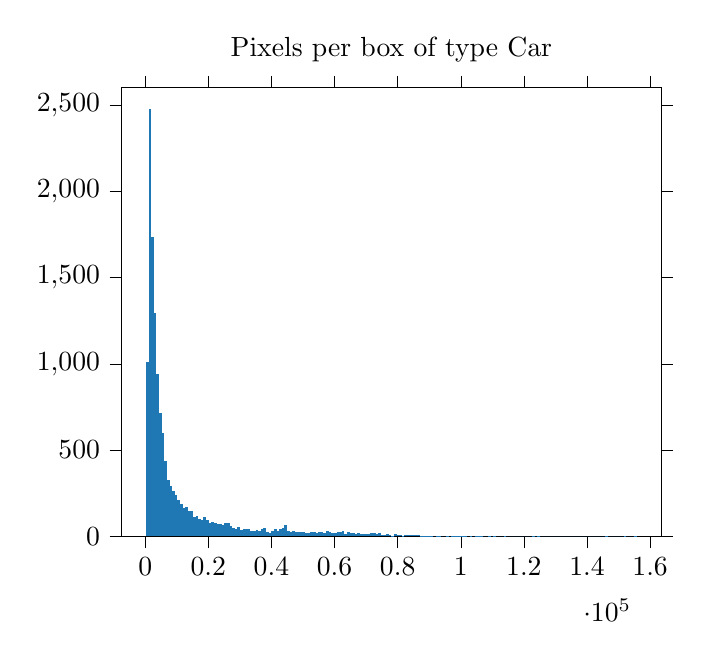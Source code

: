 % This file was created by tikzplotlib v0.8.5.
\begin{tikzpicture}

\definecolor{color0}{rgb}{0.122,0.467,0.706}

\begin{axis}[
tick align=outside,
tick pos=both,
title={Pixels per box of type Car},
x grid style={white!69.02!black},
xmin=-7491.9, xmax=163489.9,
xtick style={color=black},
y grid style={white!69.02!black},
ymin=0, ymax=2600.85,
ytick style={color=black}
]
\draw[fill=color0,draw opacity=0] (axis cs:280,0) rectangle (axis cs:1106.798,1010);
\draw[fill=color0,draw opacity=0] (axis cs:1106.798,0) rectangle (axis cs:1933.596,2477);
\draw[fill=color0,draw opacity=0] (axis cs:1933.596,0) rectangle (axis cs:2760.394,1733);
\draw[fill=color0,draw opacity=0] (axis cs:2760.394,0) rectangle (axis cs:3587.191,1296);
\draw[fill=color0,draw opacity=0] (axis cs:3587.191,0) rectangle (axis cs:4413.989,942);
\draw[fill=color0,draw opacity=0] (axis cs:4413.989,0) rectangle (axis cs:5240.787,715);
\draw[fill=color0,draw opacity=0] (axis cs:5240.787,0) rectangle (axis cs:6067.585,596);
\draw[fill=color0,draw opacity=0] (axis cs:6067.585,0) rectangle (axis cs:6894.383,436);
\draw[fill=color0,draw opacity=0] (axis cs:6894.383,0) rectangle (axis cs:7721.181,325);
\draw[fill=color0,draw opacity=0] (axis cs:7721.181,0) rectangle (axis cs:8547.979,291);
\draw[fill=color0,draw opacity=0] (axis cs:8547.979,0) rectangle (axis cs:9374.777,260);
\draw[fill=color0,draw opacity=0] (axis cs:9374.777,0) rectangle (axis cs:10201.574,238);
\draw[fill=color0,draw opacity=0] (axis cs:10201.574,0) rectangle (axis cs:11028.372,212);
\draw[fill=color0,draw opacity=0] (axis cs:11028.372,0) rectangle (axis cs:11855.17,185);
\draw[fill=color0,draw opacity=0] (axis cs:11855.17,0) rectangle (axis cs:12681.968,165);
\draw[fill=color0,draw opacity=0] (axis cs:12681.968,0) rectangle (axis cs:13508.766,168);
\draw[fill=color0,draw opacity=0] (axis cs:13508.766,0) rectangle (axis cs:14335.564,145);
\draw[fill=color0,draw opacity=0] (axis cs:14335.564,0) rectangle (axis cs:15162.362,148);
\draw[fill=color0,draw opacity=0] (axis cs:15162.362,0) rectangle (axis cs:15989.16,112);
\draw[fill=color0,draw opacity=0] (axis cs:15989.16,0) rectangle (axis cs:16815.957,118);
\draw[fill=color0,draw opacity=0] (axis cs:16815.957,0) rectangle (axis cs:17642.755,102);
\draw[fill=color0,draw opacity=0] (axis cs:17642.755,0) rectangle (axis cs:18469.553,96);
\draw[fill=color0,draw opacity=0] (axis cs:18469.553,0) rectangle (axis cs:19296.351,113);
\draw[fill=color0,draw opacity=0] (axis cs:19296.351,0) rectangle (axis cs:20123.149,95);
\draw[fill=color0,draw opacity=0] (axis cs:20123.149,0) rectangle (axis cs:20949.947,79);
\draw[fill=color0,draw opacity=0] (axis cs:20949.947,0) rectangle (axis cs:21776.745,81);
\draw[fill=color0,draw opacity=0] (axis cs:21776.745,0) rectangle (axis cs:22603.543,79);
\draw[fill=color0,draw opacity=0] (axis cs:22603.543,0) rectangle (axis cs:23430.34,70);
\draw[fill=color0,draw opacity=0] (axis cs:23430.34,0) rectangle (axis cs:24257.138,68);
\draw[fill=color0,draw opacity=0] (axis cs:24257.138,0) rectangle (axis cs:25083.936,67);
\draw[fill=color0,draw opacity=0] (axis cs:25083.936,0) rectangle (axis cs:25910.734,79);
\draw[fill=color0,draw opacity=0] (axis cs:25910.734,0) rectangle (axis cs:26737.532,75);
\draw[fill=color0,draw opacity=0] (axis cs:26737.532,0) rectangle (axis cs:27564.33,58);
\draw[fill=color0,draw opacity=0] (axis cs:27564.33,0) rectangle (axis cs:28391.128,45);
\draw[fill=color0,draw opacity=0] (axis cs:28391.128,0) rectangle (axis cs:29217.926,43);
\draw[fill=color0,draw opacity=0] (axis cs:29217.926,0) rectangle (axis cs:30044.723,52);
\draw[fill=color0,draw opacity=0] (axis cs:30044.723,0) rectangle (axis cs:30871.521,36);
\draw[fill=color0,draw opacity=0] (axis cs:30871.521,0) rectangle (axis cs:31698.319,43);
\draw[fill=color0,draw opacity=0] (axis cs:31698.319,0) rectangle (axis cs:32525.117,42);
\draw[fill=color0,draw opacity=0] (axis cs:32525.117,0) rectangle (axis cs:33351.915,41);
\draw[fill=color0,draw opacity=0] (axis cs:33351.915,0) rectangle (axis cs:34178.713,33);
\draw[fill=color0,draw opacity=0] (axis cs:34178.713,0) rectangle (axis cs:35005.511,28);
\draw[fill=color0,draw opacity=0] (axis cs:35005.511,0) rectangle (axis cs:35832.309,38);
\draw[fill=color0,draw opacity=0] (axis cs:35832.309,0) rectangle (axis cs:36659.106,28);
\draw[fill=color0,draw opacity=0] (axis cs:36659.106,0) rectangle (axis cs:37485.904,41);
\draw[fill=color0,draw opacity=0] (axis cs:37485.904,0) rectangle (axis cs:38312.702,47);
\draw[fill=color0,draw opacity=0] (axis cs:38312.702,0) rectangle (axis cs:39139.5,23);
\draw[fill=color0,draw opacity=0] (axis cs:39139.5,0) rectangle (axis cs:39966.298,21);
\draw[fill=color0,draw opacity=0] (axis cs:39966.298,0) rectangle (axis cs:40793.096,31);
\draw[fill=color0,draw opacity=0] (axis cs:40793.096,0) rectangle (axis cs:41619.894,39);
\draw[fill=color0,draw opacity=0] (axis cs:41619.894,0) rectangle (axis cs:42446.691,30);
\draw[fill=color0,draw opacity=0] (axis cs:42446.691,0) rectangle (axis cs:43273.489,41);
\draw[fill=color0,draw opacity=0] (axis cs:43273.489,0) rectangle (axis cs:44100.287,49);
\draw[fill=color0,draw opacity=0] (axis cs:44100.287,0) rectangle (axis cs:44927.085,63);
\draw[fill=color0,draw opacity=0] (axis cs:44927.085,0) rectangle (axis cs:45753.883,33);
\draw[fill=color0,draw opacity=0] (axis cs:45753.883,0) rectangle (axis cs:46580.681,23);
\draw[fill=color0,draw opacity=0] (axis cs:46580.681,0) rectangle (axis cs:47407.479,31);
\draw[fill=color0,draw opacity=0] (axis cs:47407.479,0) rectangle (axis cs:48234.277,22);
\draw[fill=color0,draw opacity=0] (axis cs:48234.277,0) rectangle (axis cs:49061.074,23);
\draw[fill=color0,draw opacity=0] (axis cs:49061.074,0) rectangle (axis cs:49887.872,25);
\draw[fill=color0,draw opacity=0] (axis cs:49887.872,0) rectangle (axis cs:50714.67,25);
\draw[fill=color0,draw opacity=0] (axis cs:50714.67,0) rectangle (axis cs:51541.468,18);
\draw[fill=color0,draw opacity=0] (axis cs:51541.468,0) rectangle (axis cs:52368.266,19);
\draw[fill=color0,draw opacity=0] (axis cs:52368.266,0) rectangle (axis cs:53195.064,22);
\draw[fill=color0,draw opacity=0] (axis cs:53195.064,0) rectangle (axis cs:54021.862,25);
\draw[fill=color0,draw opacity=0] (axis cs:54021.862,0) rectangle (axis cs:54848.66,21);
\draw[fill=color0,draw opacity=0] (axis cs:54848.66,0) rectangle (axis cs:55675.457,26);
\draw[fill=color0,draw opacity=0] (axis cs:55675.457,0) rectangle (axis cs:56502.255,24);
\draw[fill=color0,draw opacity=0] (axis cs:56502.255,0) rectangle (axis cs:57329.053,19);
\draw[fill=color0,draw opacity=0] (axis cs:57329.053,0) rectangle (axis cs:58155.851,33);
\draw[fill=color0,draw opacity=0] (axis cs:58155.851,0) rectangle (axis cs:58982.649,24);
\draw[fill=color0,draw opacity=0] (axis cs:58982.649,0) rectangle (axis cs:59809.447,21);
\draw[fill=color0,draw opacity=0] (axis cs:59809.447,0) rectangle (axis cs:60636.245,20);
\draw[fill=color0,draw opacity=0] (axis cs:60636.245,0) rectangle (axis cs:61463.043,23);
\draw[fill=color0,draw opacity=0] (axis cs:61463.043,0) rectangle (axis cs:62289.84,26);
\draw[fill=color0,draw opacity=0] (axis cs:62289.84,0) rectangle (axis cs:63116.638,28);
\draw[fill=color0,draw opacity=0] (axis cs:63116.638,0) rectangle (axis cs:63943.436,15);
\draw[fill=color0,draw opacity=0] (axis cs:63943.436,0) rectangle (axis cs:64770.234,22);
\draw[fill=color0,draw opacity=0] (axis cs:64770.234,0) rectangle (axis cs:65597.032,17);
\draw[fill=color0,draw opacity=0] (axis cs:65597.032,0) rectangle (axis cs:66423.83,19);
\draw[fill=color0,draw opacity=0] (axis cs:66423.83,0) rectangle (axis cs:67250.628,14);
\draw[fill=color0,draw opacity=0] (axis cs:67250.628,0) rectangle (axis cs:68077.426,19);
\draw[fill=color0,draw opacity=0] (axis cs:68077.426,0) rectangle (axis cs:68904.223,13);
\draw[fill=color0,draw opacity=0] (axis cs:68904.223,0) rectangle (axis cs:69731.021,13);
\draw[fill=color0,draw opacity=0] (axis cs:69731.021,0) rectangle (axis cs:70557.819,15);
\draw[fill=color0,draw opacity=0] (axis cs:70557.819,0) rectangle (axis cs:71384.617,10);
\draw[fill=color0,draw opacity=0] (axis cs:71384.617,0) rectangle (axis cs:72211.415,17);
\draw[fill=color0,draw opacity=0] (axis cs:72211.415,0) rectangle (axis cs:73038.213,21);
\draw[fill=color0,draw opacity=0] (axis cs:73038.213,0) rectangle (axis cs:73865.011,10);
\draw[fill=color0,draw opacity=0] (axis cs:73865.011,0) rectangle (axis cs:74691.809,17);
\draw[fill=color0,draw opacity=0] (axis cs:74691.809,0) rectangle (axis cs:75518.606,7);
\draw[fill=color0,draw opacity=0] (axis cs:75518.606,0) rectangle (axis cs:76345.404,9);
\draw[fill=color0,draw opacity=0] (axis cs:76345.404,0) rectangle (axis cs:77172.202,12);
\draw[fill=color0,draw opacity=0] (axis cs:77172.202,0) rectangle (axis cs:77999,9);
\draw[fill=color0,draw opacity=0] (axis cs:77999,0) rectangle (axis cs:78825.798,4);
\draw[fill=color0,draw opacity=0] (axis cs:78825.798,0) rectangle (axis cs:79652.596,10);
\draw[fill=color0,draw opacity=0] (axis cs:79652.596,0) rectangle (axis cs:80479.394,6);
\draw[fill=color0,draw opacity=0] (axis cs:80479.394,0) rectangle (axis cs:81306.191,7);
\draw[fill=color0,draw opacity=0] (axis cs:81306.191,0) rectangle (axis cs:82132.989,4);
\draw[fill=color0,draw opacity=0] (axis cs:82132.989,0) rectangle (axis cs:82959.787,7);
\draw[fill=color0,draw opacity=0] (axis cs:82959.787,0) rectangle (axis cs:83786.585,8);
\draw[fill=color0,draw opacity=0] (axis cs:83786.585,0) rectangle (axis cs:84613.383,6);
\draw[fill=color0,draw opacity=0] (axis cs:84613.383,0) rectangle (axis cs:85440.181,5);
\draw[fill=color0,draw opacity=0] (axis cs:85440.181,0) rectangle (axis cs:86266.979,5);
\draw[fill=color0,draw opacity=0] (axis cs:86266.979,0) rectangle (axis cs:87093.777,6);
\draw[fill=color0,draw opacity=0] (axis cs:87093.777,0) rectangle (axis cs:87920.574,1);
\draw[fill=color0,draw opacity=0] (axis cs:87920.574,0) rectangle (axis cs:88747.372,3);
\draw[fill=color0,draw opacity=0] (axis cs:88747.372,0) rectangle (axis cs:89574.17,4);
\draw[fill=color0,draw opacity=0] (axis cs:89574.17,0) rectangle (axis cs:90400.968,2);
\draw[fill=color0,draw opacity=0] (axis cs:90400.968,0) rectangle (axis cs:91227.766,2);
\draw[fill=color0,draw opacity=0] (axis cs:91227.766,0) rectangle (axis cs:92054.564,0);
\draw[fill=color0,draw opacity=0] (axis cs:92054.564,0) rectangle (axis cs:92881.362,2);
\draw[fill=color0,draw opacity=0] (axis cs:92881.362,0) rectangle (axis cs:93708.16,2);
\draw[fill=color0,draw opacity=0] (axis cs:93708.16,0) rectangle (axis cs:94534.957,0);
\draw[fill=color0,draw opacity=0] (axis cs:94534.957,0) rectangle (axis cs:95361.755,0);
\draw[fill=color0,draw opacity=0] (axis cs:95361.755,0) rectangle (axis cs:96188.553,1);
\draw[fill=color0,draw opacity=0] (axis cs:96188.553,0) rectangle (axis cs:97015.351,0);
\draw[fill=color0,draw opacity=0] (axis cs:97015.351,0) rectangle (axis cs:97842.149,2);
\draw[fill=color0,draw opacity=0] (axis cs:97842.149,0) rectangle (axis cs:98668.947,1);
\draw[fill=color0,draw opacity=0] (axis cs:98668.947,0) rectangle (axis cs:99495.745,2);
\draw[fill=color0,draw opacity=0] (axis cs:99495.745,0) rectangle (axis cs:100322.543,3);
\draw[fill=color0,draw opacity=0] (axis cs:100322.543,0) rectangle (axis cs:101149.34,1);
\draw[fill=color0,draw opacity=0] (axis cs:101149.34,0) rectangle (axis cs:101976.138,2);
\draw[fill=color0,draw opacity=0] (axis cs:101976.138,0) rectangle (axis cs:102802.936,0);
\draw[fill=color0,draw opacity=0] (axis cs:102802.936,0) rectangle (axis cs:103629.734,1);
\draw[fill=color0,draw opacity=0] (axis cs:103629.734,0) rectangle (axis cs:104456.532,0);
\draw[fill=color0,draw opacity=0] (axis cs:104456.532,0) rectangle (axis cs:105283.33,1);
\draw[fill=color0,draw opacity=0] (axis cs:105283.33,0) rectangle (axis cs:106110.128,1);
\draw[fill=color0,draw opacity=0] (axis cs:106110.128,0) rectangle (axis cs:106936.926,1);
\draw[fill=color0,draw opacity=0] (axis cs:106936.926,0) rectangle (axis cs:107763.723,0);
\draw[fill=color0,draw opacity=0] (axis cs:107763.723,0) rectangle (axis cs:108590.521,0);
\draw[fill=color0,draw opacity=0] (axis cs:108590.521,0) rectangle (axis cs:109417.319,1);
\draw[fill=color0,draw opacity=0] (axis cs:109417.319,0) rectangle (axis cs:110244.117,0);
\draw[fill=color0,draw opacity=0] (axis cs:110244.117,0) rectangle (axis cs:111070.915,1);
\draw[fill=color0,draw opacity=0] (axis cs:111070.915,0) rectangle (axis cs:111897.713,0);
\draw[fill=color0,draw opacity=0] (axis cs:111897.713,0) rectangle (axis cs:112724.511,0);
\draw[fill=color0,draw opacity=0] (axis cs:112724.511,0) rectangle (axis cs:113551.309,0);
\draw[fill=color0,draw opacity=0] (axis cs:113551.309,0) rectangle (axis cs:114378.106,1);
\draw[fill=color0,draw opacity=0] (axis cs:114378.106,0) rectangle (axis cs:115204.904,0);
\draw[fill=color0,draw opacity=0] (axis cs:115204.904,0) rectangle (axis cs:116031.702,0);
\draw[fill=color0,draw opacity=0] (axis cs:116031.702,0) rectangle (axis cs:116858.5,0);
\draw[fill=color0,draw opacity=0] (axis cs:116858.5,0) rectangle (axis cs:117685.298,0);
\draw[fill=color0,draw opacity=0] (axis cs:117685.298,0) rectangle (axis cs:118512.096,0);
\draw[fill=color0,draw opacity=0] (axis cs:118512.096,0) rectangle (axis cs:119338.894,0);
\draw[fill=color0,draw opacity=0] (axis cs:119338.894,0) rectangle (axis cs:120165.691,0);
\draw[fill=color0,draw opacity=0] (axis cs:120165.691,0) rectangle (axis cs:120992.489,0);
\draw[fill=color0,draw opacity=0] (axis cs:120992.489,0) rectangle (axis cs:121819.287,0);
\draw[fill=color0,draw opacity=0] (axis cs:121819.287,0) rectangle (axis cs:122646.085,0);
\draw[fill=color0,draw opacity=0] (axis cs:122646.085,0) rectangle (axis cs:123472.883,2);
\draw[fill=color0,draw opacity=0] (axis cs:123472.883,0) rectangle (axis cs:124299.681,0);
\draw[fill=color0,draw opacity=0] (axis cs:124299.681,0) rectangle (axis cs:125126.479,1);
\draw[fill=color0,draw opacity=0] (axis cs:125126.479,0) rectangle (axis cs:125953.277,0);
\draw[fill=color0,draw opacity=0] (axis cs:125953.277,0) rectangle (axis cs:126780.074,0);
\draw[fill=color0,draw opacity=0] (axis cs:126780.074,0) rectangle (axis cs:127606.872,0);
\draw[fill=color0,draw opacity=0] (axis cs:127606.872,0) rectangle (axis cs:128433.67,0);
\draw[fill=color0,draw opacity=0] (axis cs:128433.67,0) rectangle (axis cs:129260.468,0);
\draw[fill=color0,draw opacity=0] (axis cs:129260.468,0) rectangle (axis cs:130087.266,0);
\draw[fill=color0,draw opacity=0] (axis cs:130087.266,0) rectangle (axis cs:130914.064,0);
\draw[fill=color0,draw opacity=0] (axis cs:130914.064,0) rectangle (axis cs:131740.862,0);
\draw[fill=color0,draw opacity=0] (axis cs:131740.862,0) rectangle (axis cs:132567.66,0);
\draw[fill=color0,draw opacity=0] (axis cs:132567.66,0) rectangle (axis cs:133394.457,0);
\draw[fill=color0,draw opacity=0] (axis cs:133394.457,0) rectangle (axis cs:134221.255,0);
\draw[fill=color0,draw opacity=0] (axis cs:134221.255,0) rectangle (axis cs:135048.053,0);
\draw[fill=color0,draw opacity=0] (axis cs:135048.053,0) rectangle (axis cs:135874.851,0);
\draw[fill=color0,draw opacity=0] (axis cs:135874.851,0) rectangle (axis cs:136701.649,0);
\draw[fill=color0,draw opacity=0] (axis cs:136701.649,0) rectangle (axis cs:137528.447,0);
\draw[fill=color0,draw opacity=0] (axis cs:137528.447,0) rectangle (axis cs:138355.245,0);
\draw[fill=color0,draw opacity=0] (axis cs:138355.245,0) rectangle (axis cs:139182.043,0);
\draw[fill=color0,draw opacity=0] (axis cs:139182.043,0) rectangle (axis cs:140008.84,0);
\draw[fill=color0,draw opacity=0] (axis cs:140008.84,0) rectangle (axis cs:140835.638,0);
\draw[fill=color0,draw opacity=0] (axis cs:140835.638,0) rectangle (axis cs:141662.436,0);
\draw[fill=color0,draw opacity=0] (axis cs:141662.436,0) rectangle (axis cs:142489.234,0);
\draw[fill=color0,draw opacity=0] (axis cs:142489.234,0) rectangle (axis cs:143316.032,0);
\draw[fill=color0,draw opacity=0] (axis cs:143316.032,0) rectangle (axis cs:144142.83,0);
\draw[fill=color0,draw opacity=0] (axis cs:144142.83,0) rectangle (axis cs:144969.628,0);
\draw[fill=color0,draw opacity=0] (axis cs:144969.628,0) rectangle (axis cs:145796.426,0);
\draw[fill=color0,draw opacity=0] (axis cs:145796.426,0) rectangle (axis cs:146623.223,1);
\draw[fill=color0,draw opacity=0] (axis cs:146623.223,0) rectangle (axis cs:147450.021,0);
\draw[fill=color0,draw opacity=0] (axis cs:147450.021,0) rectangle (axis cs:148276.819,0);
\draw[fill=color0,draw opacity=0] (axis cs:148276.819,0) rectangle (axis cs:149103.617,0);
\draw[fill=color0,draw opacity=0] (axis cs:149103.617,0) rectangle (axis cs:149930.415,0);
\draw[fill=color0,draw opacity=0] (axis cs:149930.415,0) rectangle (axis cs:150757.213,0);
\draw[fill=color0,draw opacity=0] (axis cs:150757.213,0) rectangle (axis cs:151584.011,0);
\draw[fill=color0,draw opacity=0] (axis cs:151584.011,0) rectangle (axis cs:152410.809,1);
\draw[fill=color0,draw opacity=0] (axis cs:152410.809,0) rectangle (axis cs:153237.606,0);
\draw[fill=color0,draw opacity=0] (axis cs:153237.606,0) rectangle (axis cs:154064.404,0);
\draw[fill=color0,draw opacity=0] (axis cs:154064.404,0) rectangle (axis cs:154891.202,0);
\draw[fill=color0,draw opacity=0] (axis cs:154891.202,0) rectangle (axis cs:155718,1);
\end{axis}

\end{tikzpicture}
